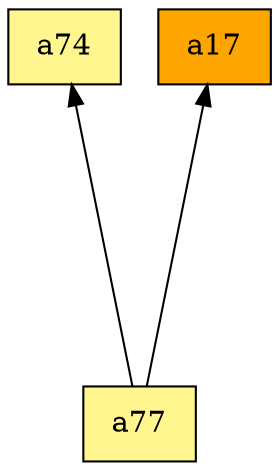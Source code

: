 digraph G {
rankdir=BT;ranksep="2.0";
"a77" [shape=record,fillcolor=khaki1,style=filled,label="{a77}"];
"a74" [shape=record,fillcolor=khaki1,style=filled,label="{a74}"];
"a17" [shape=record,fillcolor=orange,style=filled,label="{a17}"];
"a77" -> "a74"
"a77" -> "a17"
}
